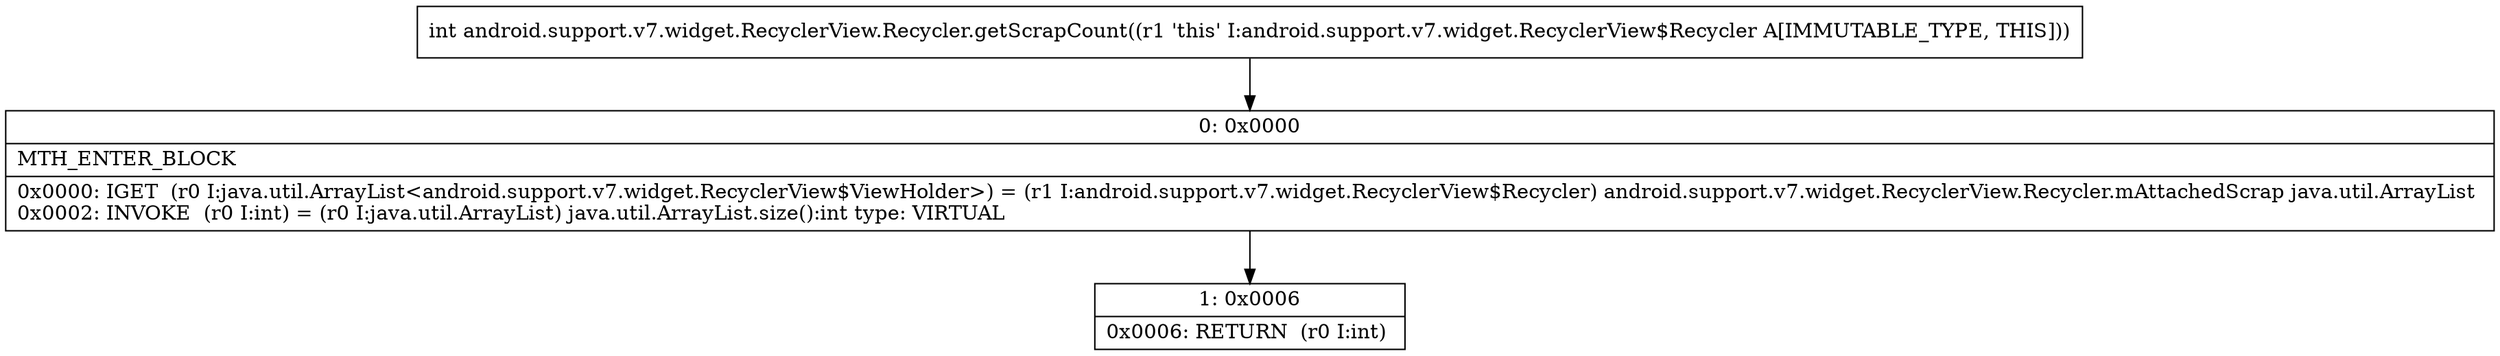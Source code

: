 digraph "CFG forandroid.support.v7.widget.RecyclerView.Recycler.getScrapCount()I" {
Node_0 [shape=record,label="{0\:\ 0x0000|MTH_ENTER_BLOCK\l|0x0000: IGET  (r0 I:java.util.ArrayList\<android.support.v7.widget.RecyclerView$ViewHolder\>) = (r1 I:android.support.v7.widget.RecyclerView$Recycler) android.support.v7.widget.RecyclerView.Recycler.mAttachedScrap java.util.ArrayList \l0x0002: INVOKE  (r0 I:int) = (r0 I:java.util.ArrayList) java.util.ArrayList.size():int type: VIRTUAL \l}"];
Node_1 [shape=record,label="{1\:\ 0x0006|0x0006: RETURN  (r0 I:int) \l}"];
MethodNode[shape=record,label="{int android.support.v7.widget.RecyclerView.Recycler.getScrapCount((r1 'this' I:android.support.v7.widget.RecyclerView$Recycler A[IMMUTABLE_TYPE, THIS])) }"];
MethodNode -> Node_0;
Node_0 -> Node_1;
}

